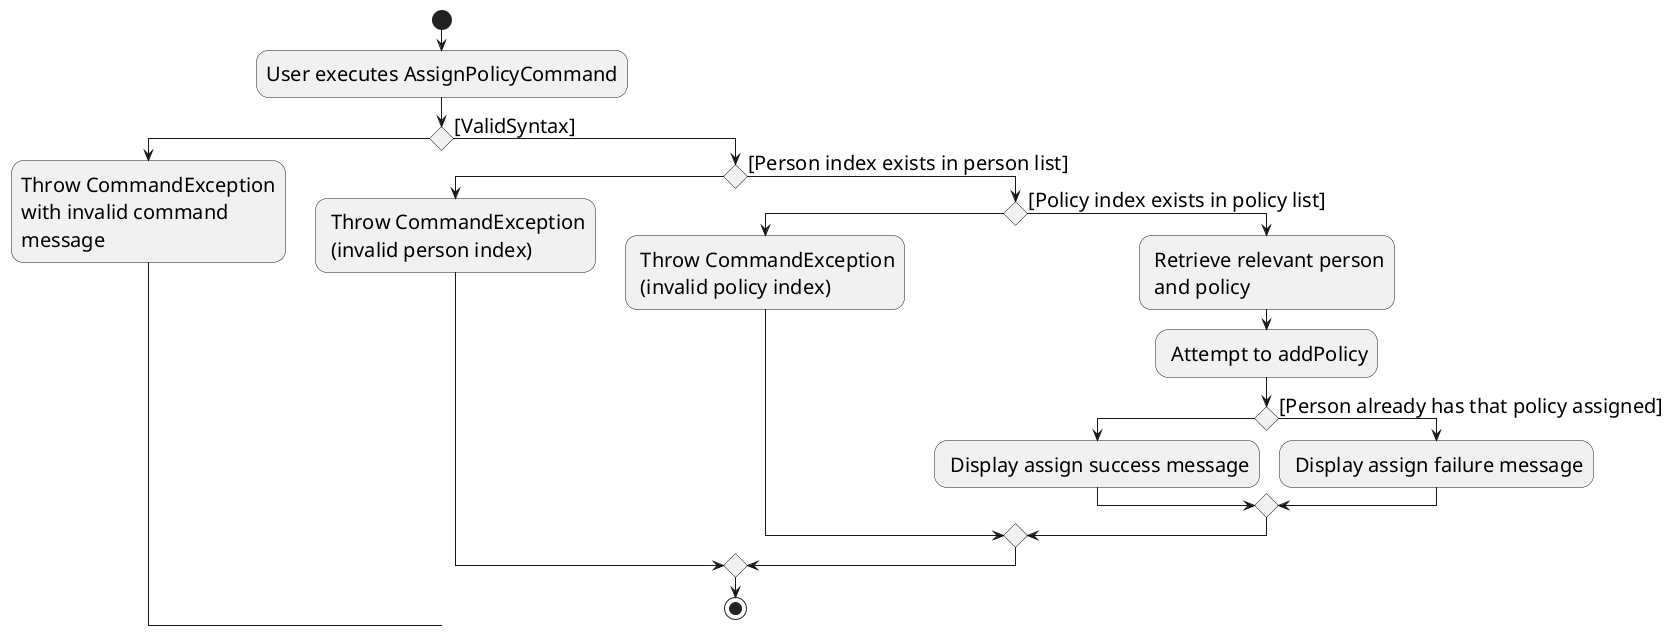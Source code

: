 @startuml

skinparam defaultFontSize 20;

start
:User executes AssignPolicyCommand;

'Since the beta syntax does not support placing the condition outside the
'diamond we place it as the true branch instead.

if () then
    :Throw CommandException
    with invalid command
    message;
else ([ValidSyntax])

if () then
    : Throw CommandException
     (invalid person index);
else ([Person index exists in person list])
    if () then
    : Throw CommandException
     (invalid policy index);
    else ([Policy index exists in policy list])
    : Retrieve relevant person
     and policy;
    : Attempt to addPolicy;
    if () then
    : Display assign success message;
    else ([Person already has that policy assigned])
    : Display assign failure message;
    endif
    endif
endif
stop
@enduml
